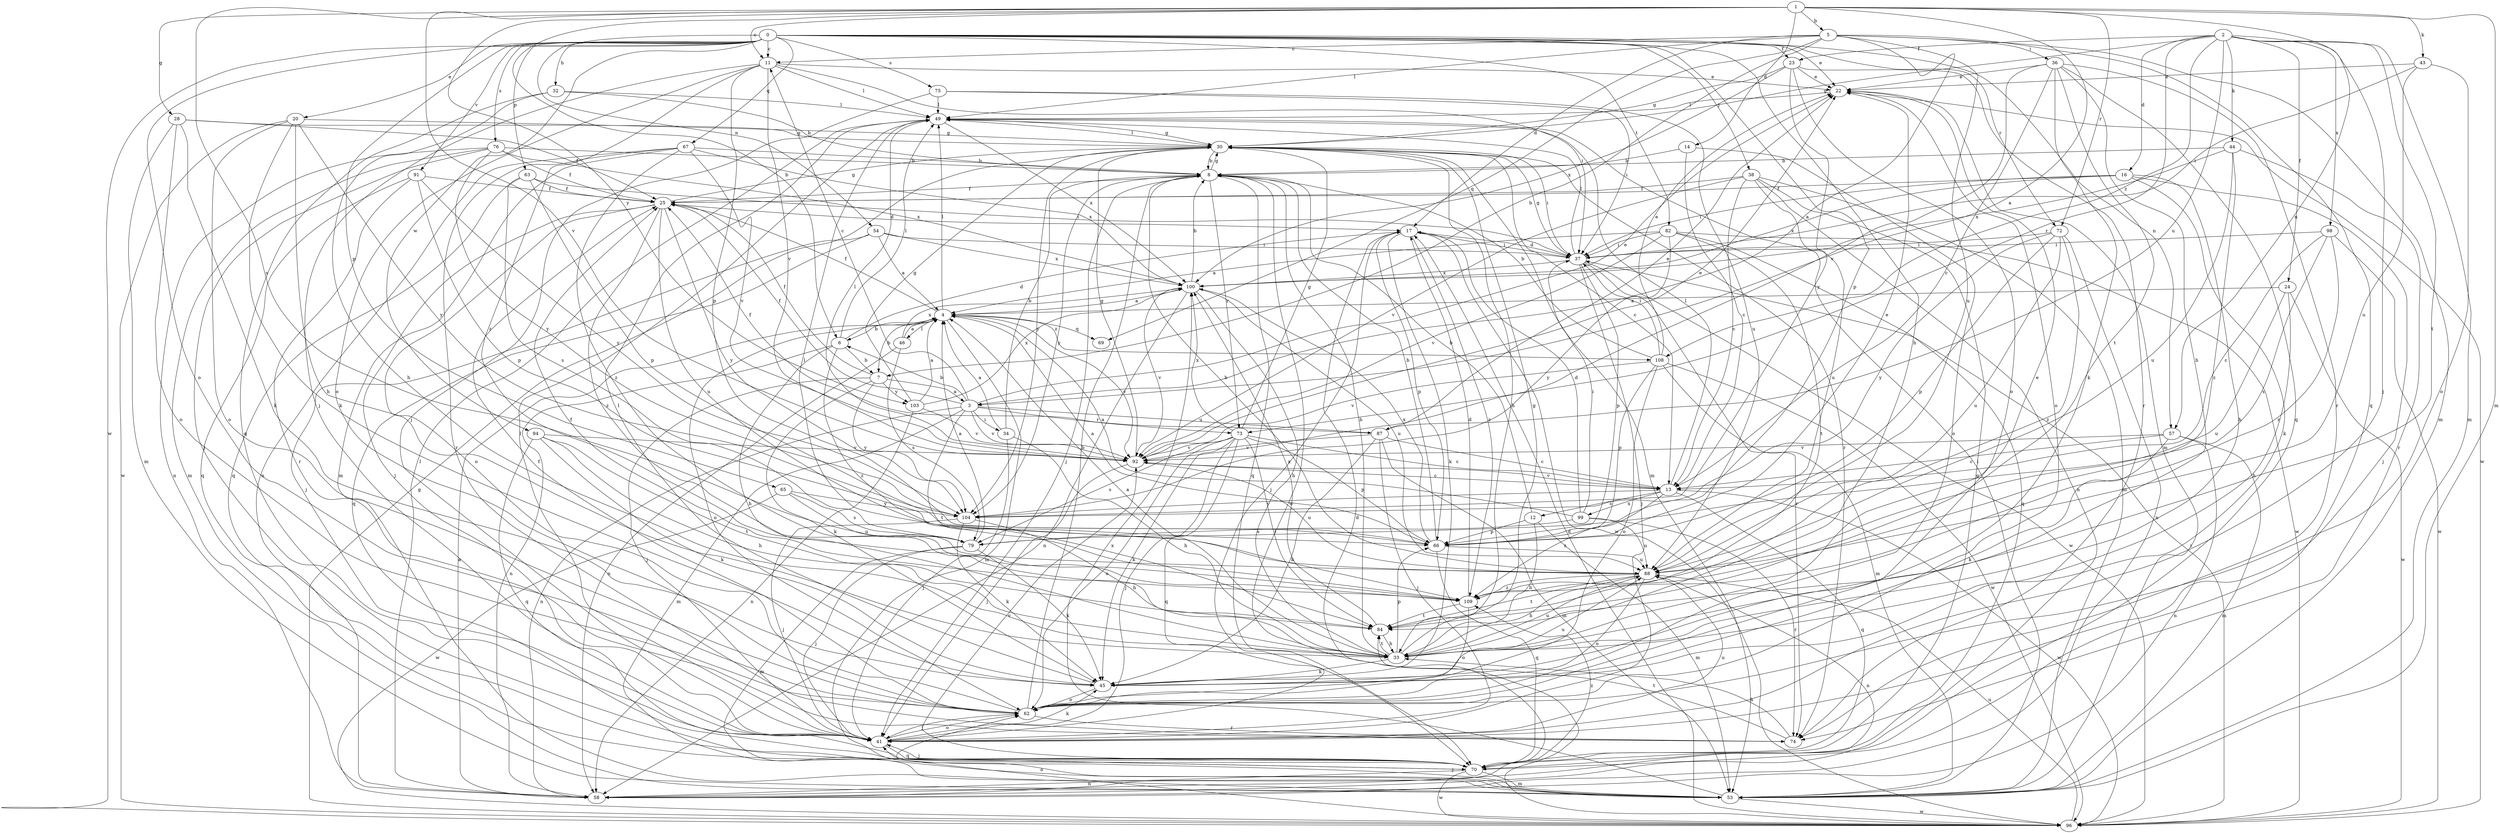 strict digraph  {
0;
1;
2;
3;
4;
5;
6;
7;
8;
11;
12;
13;
14;
16;
17;
20;
22;
23;
24;
25;
28;
30;
32;
33;
34;
36;
37;
38;
41;
43;
44;
45;
46;
49;
53;
54;
57;
58;
62;
63;
65;
66;
67;
69;
70;
72;
73;
74;
75;
76;
79;
82;
84;
87;
88;
91;
92;
94;
96;
98;
99;
100;
103;
104;
108;
109;
0 -> 11  [label=c];
0 -> 20  [label=e];
0 -> 22  [label=e];
0 -> 23  [label=f];
0 -> 32  [label=h];
0 -> 33  [label=h];
0 -> 38  [label=j];
0 -> 54  [label=n];
0 -> 57  [label=n];
0 -> 62  [label=o];
0 -> 63  [label=p];
0 -> 65  [label=p];
0 -> 66  [label=p];
0 -> 67  [label=q];
0 -> 72  [label=r];
0 -> 75  [label=s];
0 -> 76  [label=s];
0 -> 82  [label=t];
0 -> 91  [label=v];
0 -> 94  [label=w];
0 -> 96  [label=w];
1 -> 3  [label=a];
1 -> 5  [label=b];
1 -> 6  [label=b];
1 -> 11  [label=c];
1 -> 14  [label=d];
1 -> 28  [label=g];
1 -> 43  [label=k];
1 -> 53  [label=m];
1 -> 57  [label=n];
1 -> 72  [label=r];
1 -> 79  [label=s];
1 -> 92  [label=v];
1 -> 103  [label=y];
2 -> 16  [label=d];
2 -> 23  [label=f];
2 -> 24  [label=f];
2 -> 30  [label=g];
2 -> 41  [label=j];
2 -> 44  [label=k];
2 -> 53  [label=m];
2 -> 73  [label=r];
2 -> 84  [label=t];
2 -> 87  [label=u];
2 -> 98  [label=x];
2 -> 108  [label=z];
3 -> 6  [label=b];
3 -> 11  [label=c];
3 -> 22  [label=e];
3 -> 25  [label=f];
3 -> 34  [label=i];
3 -> 53  [label=m];
3 -> 58  [label=n];
3 -> 73  [label=r];
3 -> 84  [label=t];
3 -> 87  [label=u];
3 -> 92  [label=v];
4 -> 6  [label=b];
4 -> 7  [label=b];
4 -> 25  [label=f];
4 -> 46  [label=l];
4 -> 49  [label=l];
4 -> 53  [label=m];
4 -> 62  [label=o];
4 -> 69  [label=q];
4 -> 92  [label=v];
4 -> 108  [label=z];
5 -> 3  [label=a];
5 -> 7  [label=b];
5 -> 11  [label=c];
5 -> 17  [label=d];
5 -> 36  [label=i];
5 -> 49  [label=l];
5 -> 53  [label=m];
5 -> 69  [label=q];
5 -> 70  [label=q];
5 -> 88  [label=u];
6 -> 7  [label=b];
6 -> 17  [label=d];
6 -> 33  [label=h];
6 -> 49  [label=l];
6 -> 58  [label=n];
6 -> 109  [label=z];
7 -> 3  [label=a];
7 -> 25  [label=f];
7 -> 41  [label=j];
7 -> 45  [label=k];
7 -> 103  [label=y];
7 -> 104  [label=y];
8 -> 25  [label=f];
8 -> 30  [label=g];
8 -> 41  [label=j];
8 -> 70  [label=q];
8 -> 73  [label=r];
8 -> 96  [label=w];
8 -> 104  [label=y];
11 -> 22  [label=e];
11 -> 37  [label=i];
11 -> 41  [label=j];
11 -> 49  [label=l];
11 -> 62  [label=o];
11 -> 66  [label=p];
11 -> 92  [label=v];
11 -> 109  [label=z];
12 -> 8  [label=b];
12 -> 33  [label=h];
12 -> 53  [label=m];
12 -> 66  [label=p];
13 -> 12  [label=c];
13 -> 49  [label=l];
13 -> 70  [label=q];
13 -> 92  [label=v];
13 -> 96  [label=w];
13 -> 99  [label=x];
13 -> 104  [label=y];
13 -> 109  [label=z];
14 -> 8  [label=b];
14 -> 13  [label=c];
14 -> 62  [label=o];
16 -> 25  [label=f];
16 -> 33  [label=h];
16 -> 37  [label=i];
16 -> 41  [label=j];
16 -> 45  [label=k];
16 -> 100  [label=x];
17 -> 37  [label=i];
17 -> 41  [label=j];
17 -> 45  [label=k];
17 -> 66  [label=p];
17 -> 96  [label=w];
17 -> 109  [label=z];
20 -> 30  [label=g];
20 -> 33  [label=h];
20 -> 45  [label=k];
20 -> 62  [label=o];
20 -> 96  [label=w];
20 -> 104  [label=y];
22 -> 49  [label=l];
22 -> 53  [label=m];
22 -> 62  [label=o];
22 -> 96  [label=w];
23 -> 22  [label=e];
23 -> 30  [label=g];
23 -> 62  [label=o];
23 -> 74  [label=r];
23 -> 100  [label=x];
23 -> 104  [label=y];
24 -> 4  [label=a];
24 -> 33  [label=h];
24 -> 88  [label=u];
24 -> 96  [label=w];
25 -> 17  [label=d];
25 -> 30  [label=g];
25 -> 41  [label=j];
25 -> 62  [label=o];
25 -> 88  [label=u];
25 -> 104  [label=y];
25 -> 109  [label=z];
28 -> 25  [label=f];
28 -> 30  [label=g];
28 -> 45  [label=k];
28 -> 53  [label=m];
28 -> 62  [label=o];
30 -> 8  [label=b];
30 -> 13  [label=c];
30 -> 33  [label=h];
30 -> 37  [label=i];
30 -> 49  [label=l];
30 -> 53  [label=m];
30 -> 74  [label=r];
30 -> 104  [label=y];
32 -> 8  [label=b];
32 -> 33  [label=h];
32 -> 49  [label=l];
32 -> 70  [label=q];
33 -> 4  [label=a];
33 -> 8  [label=b];
33 -> 22  [label=e];
33 -> 30  [label=g];
33 -> 45  [label=k];
33 -> 66  [label=p];
33 -> 84  [label=t];
33 -> 88  [label=u];
34 -> 4  [label=a];
34 -> 8  [label=b];
34 -> 33  [label=h];
34 -> 41  [label=j];
36 -> 13  [label=c];
36 -> 22  [label=e];
36 -> 33  [label=h];
36 -> 45  [label=k];
36 -> 70  [label=q];
36 -> 74  [label=r];
36 -> 84  [label=t];
36 -> 92  [label=v];
37 -> 17  [label=d];
37 -> 30  [label=g];
37 -> 41  [label=j];
37 -> 49  [label=l];
37 -> 66  [label=p];
37 -> 74  [label=r];
37 -> 96  [label=w];
37 -> 100  [label=x];
38 -> 13  [label=c];
38 -> 25  [label=f];
38 -> 53  [label=m];
38 -> 58  [label=n];
38 -> 70  [label=q];
38 -> 88  [label=u];
38 -> 92  [label=v];
41 -> 45  [label=k];
41 -> 49  [label=l];
41 -> 62  [label=o];
41 -> 70  [label=q];
41 -> 88  [label=u];
43 -> 22  [label=e];
43 -> 37  [label=i];
43 -> 62  [label=o];
43 -> 88  [label=u];
44 -> 8  [label=b];
44 -> 74  [label=r];
44 -> 88  [label=u];
44 -> 100  [label=x];
44 -> 109  [label=z];
45 -> 49  [label=l];
45 -> 62  [label=o];
45 -> 88  [label=u];
46 -> 4  [label=a];
46 -> 58  [label=n];
46 -> 79  [label=s];
46 -> 100  [label=x];
49 -> 30  [label=g];
49 -> 100  [label=x];
53 -> 41  [label=j];
53 -> 49  [label=l];
53 -> 96  [label=w];
53 -> 100  [label=x];
54 -> 4  [label=a];
54 -> 37  [label=i];
54 -> 41  [label=j];
54 -> 70  [label=q];
54 -> 100  [label=x];
57 -> 13  [label=c];
57 -> 45  [label=k];
57 -> 53  [label=m];
57 -> 58  [label=n];
57 -> 92  [label=v];
58 -> 4  [label=a];
58 -> 17  [label=d];
58 -> 49  [label=l];
62 -> 8  [label=b];
62 -> 25  [label=f];
62 -> 41  [label=j];
62 -> 74  [label=r];
63 -> 25  [label=f];
63 -> 37  [label=i];
63 -> 66  [label=p];
63 -> 70  [label=q];
63 -> 79  [label=s];
65 -> 79  [label=s];
65 -> 88  [label=u];
65 -> 96  [label=w];
65 -> 104  [label=y];
66 -> 4  [label=a];
66 -> 8  [label=b];
66 -> 22  [label=e];
66 -> 70  [label=q];
66 -> 88  [label=u];
66 -> 100  [label=x];
67 -> 8  [label=b];
67 -> 53  [label=m];
67 -> 58  [label=n];
67 -> 74  [label=r];
67 -> 92  [label=v];
67 -> 100  [label=x];
67 -> 109  [label=z];
70 -> 41  [label=j];
70 -> 53  [label=m];
70 -> 58  [label=n];
70 -> 92  [label=v];
70 -> 96  [label=w];
70 -> 109  [label=z];
72 -> 37  [label=i];
72 -> 58  [label=n];
72 -> 66  [label=p];
72 -> 88  [label=u];
72 -> 104  [label=y];
72 -> 109  [label=z];
73 -> 13  [label=c];
73 -> 30  [label=g];
73 -> 41  [label=j];
73 -> 45  [label=k];
73 -> 62  [label=o];
73 -> 66  [label=p];
73 -> 70  [label=q];
73 -> 79  [label=s];
73 -> 84  [label=t];
73 -> 92  [label=v];
73 -> 100  [label=x];
74 -> 33  [label=h];
74 -> 84  [label=t];
75 -> 37  [label=i];
75 -> 41  [label=j];
75 -> 49  [label=l];
75 -> 88  [label=u];
76 -> 8  [label=b];
76 -> 25  [label=f];
76 -> 41  [label=j];
76 -> 53  [label=m];
76 -> 58  [label=n];
76 -> 100  [label=x];
76 -> 104  [label=y];
79 -> 4  [label=a];
79 -> 41  [label=j];
79 -> 45  [label=k];
79 -> 53  [label=m];
82 -> 4  [label=a];
82 -> 37  [label=i];
82 -> 70  [label=q];
82 -> 84  [label=t];
82 -> 92  [label=v];
82 -> 96  [label=w];
82 -> 104  [label=y];
84 -> 25  [label=f];
84 -> 33  [label=h];
84 -> 100  [label=x];
87 -> 13  [label=c];
87 -> 22  [label=e];
87 -> 25  [label=f];
87 -> 41  [label=j];
87 -> 45  [label=k];
87 -> 53  [label=m];
87 -> 92  [label=v];
88 -> 8  [label=b];
88 -> 33  [label=h];
88 -> 58  [label=n];
88 -> 62  [label=o];
88 -> 84  [label=t];
88 -> 109  [label=z];
91 -> 25  [label=f];
91 -> 66  [label=p];
91 -> 70  [label=q];
91 -> 74  [label=r];
91 -> 104  [label=y];
92 -> 13  [label=c];
92 -> 22  [label=e];
92 -> 30  [label=g];
92 -> 41  [label=j];
92 -> 49  [label=l];
92 -> 88  [label=u];
94 -> 33  [label=h];
94 -> 45  [label=k];
94 -> 70  [label=q];
94 -> 84  [label=t];
94 -> 92  [label=v];
96 -> 17  [label=d];
96 -> 30  [label=g];
96 -> 37  [label=i];
96 -> 62  [label=o];
96 -> 88  [label=u];
98 -> 13  [label=c];
98 -> 37  [label=i];
98 -> 79  [label=s];
98 -> 96  [label=w];
98 -> 109  [label=z];
99 -> 4  [label=a];
99 -> 17  [label=d];
99 -> 37  [label=i];
99 -> 74  [label=r];
99 -> 79  [label=s];
99 -> 88  [label=u];
100 -> 4  [label=a];
100 -> 8  [label=b];
100 -> 33  [label=h];
100 -> 58  [label=n];
100 -> 88  [label=u];
100 -> 92  [label=v];
103 -> 4  [label=a];
103 -> 30  [label=g];
103 -> 58  [label=n];
103 -> 92  [label=v];
103 -> 100  [label=x];
104 -> 33  [label=h];
104 -> 41  [label=j];
104 -> 45  [label=k];
108 -> 8  [label=b];
108 -> 22  [label=e];
108 -> 37  [label=i];
108 -> 53  [label=m];
108 -> 62  [label=o];
108 -> 66  [label=p];
108 -> 92  [label=v];
108 -> 96  [label=w];
109 -> 17  [label=d];
109 -> 49  [label=l];
109 -> 62  [label=o];
109 -> 84  [label=t];
}
